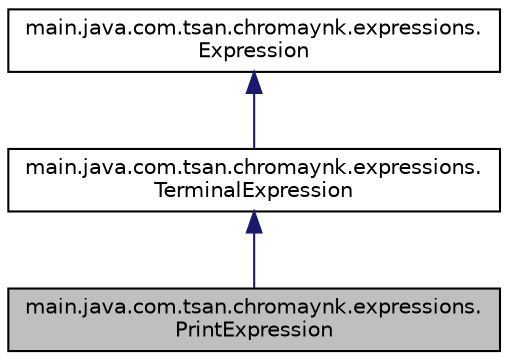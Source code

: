 digraph "main.java.com.tsan.chromaynk.expressions.PrintExpression"
{
 // LATEX_PDF_SIZE
  edge [fontname="Helvetica",fontsize="10",labelfontname="Helvetica",labelfontsize="10"];
  node [fontname="Helvetica",fontsize="10",shape=record];
  Node1 [label="main.java.com.tsan.chromaynk.expressions.\lPrintExpression",height=0.2,width=0.4,color="black", fillcolor="grey75", style="filled", fontcolor="black",tooltip=" "];
  Node2 -> Node1 [dir="back",color="midnightblue",fontsize="10",style="solid",fontname="Helvetica"];
  Node2 [label="main.java.com.tsan.chromaynk.expressions.\lTerminalExpression",height=0.2,width=0.4,color="black", fillcolor="white", style="filled",URL="$classmain_1_1java_1_1com_1_1tsan_1_1chromaynk_1_1expressions_1_1TerminalExpression.html",tooltip=" "];
  Node3 -> Node2 [dir="back",color="midnightblue",fontsize="10",style="solid",fontname="Helvetica"];
  Node3 [label="main.java.com.tsan.chromaynk.expressions.\lExpression",height=0.2,width=0.4,color="black", fillcolor="white", style="filled",URL="$classmain_1_1java_1_1com_1_1tsan_1_1chromaynk_1_1expressions_1_1Expression.html",tooltip=" "];
}
